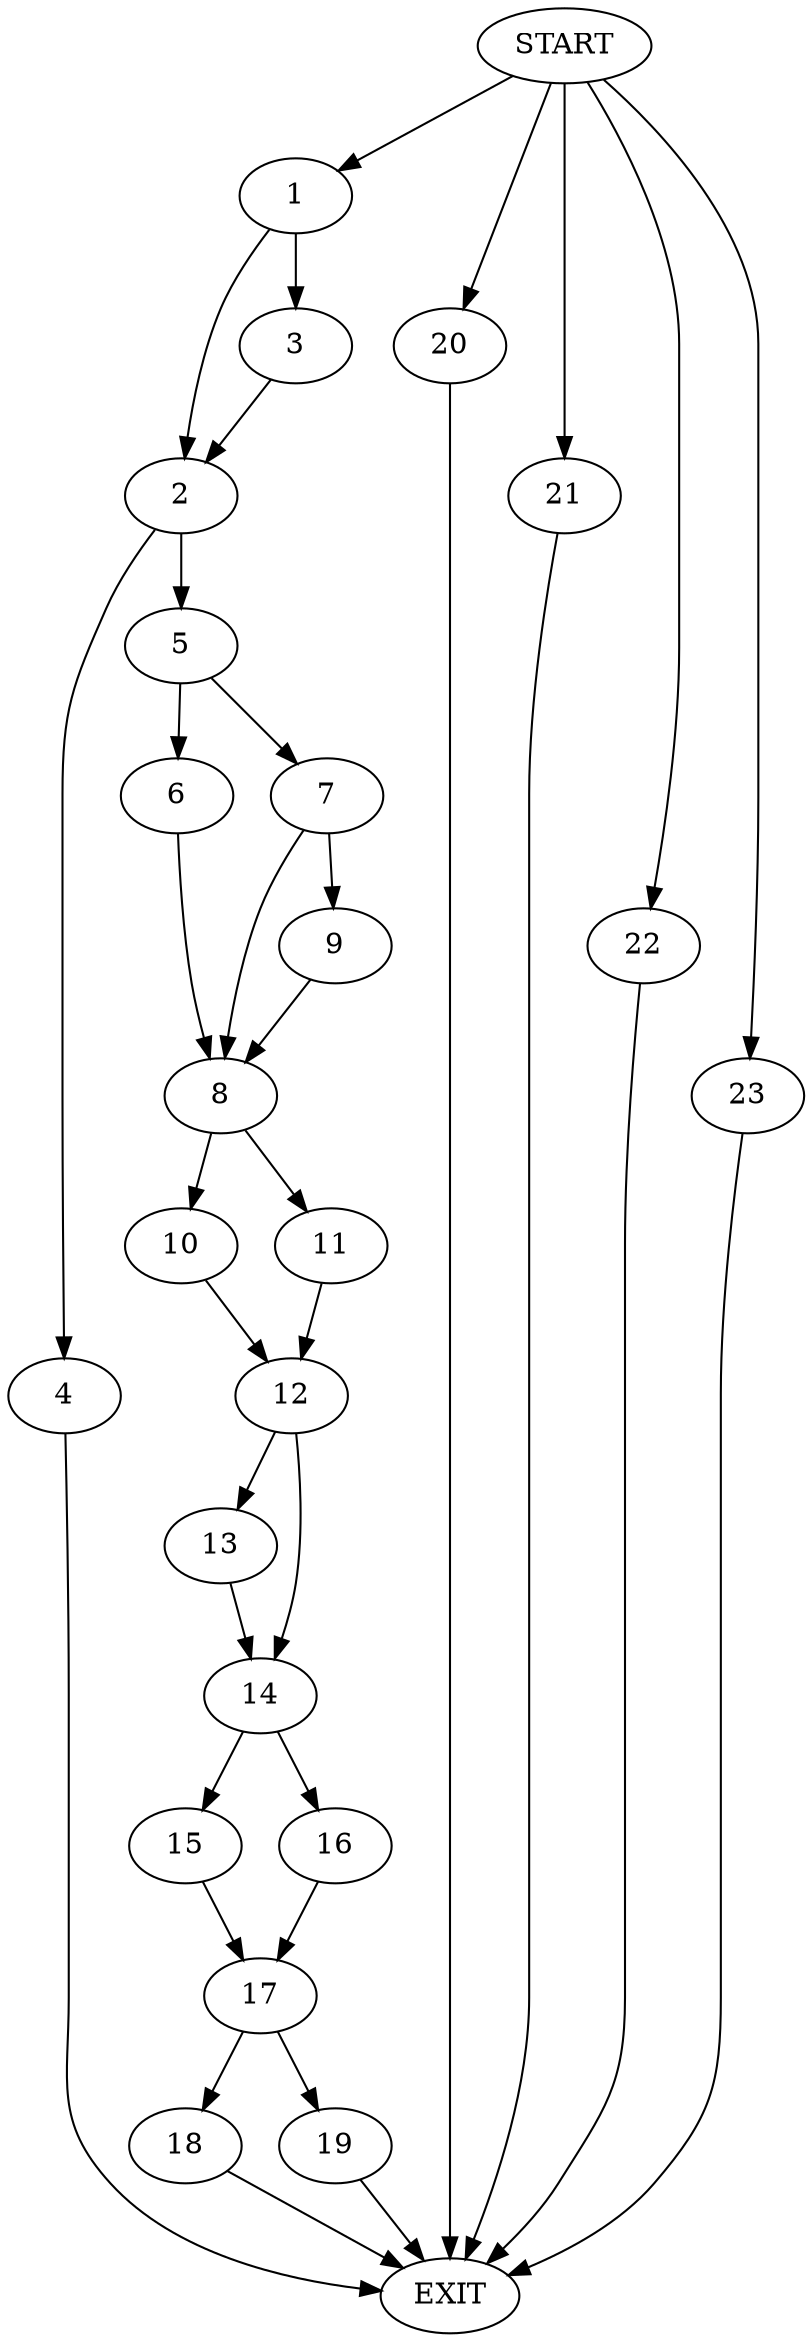 digraph {
0 [label="START"]
24 [label="EXIT"]
0 -> 1
1 -> 2
1 -> 3
3 -> 2
2 -> 4
2 -> 5
5 -> 6
5 -> 7
4 -> 24
6 -> 8
7 -> 8
7 -> 9
8 -> 10
8 -> 11
9 -> 8
10 -> 12
11 -> 12
12 -> 13
12 -> 14
14 -> 15
14 -> 16
13 -> 14
15 -> 17
16 -> 17
17 -> 18
17 -> 19
0 -> 20
20 -> 24
19 -> 24
18 -> 24
0 -> 21
21 -> 24
0 -> 22
22 -> 24
0 -> 23
23 -> 24
}
